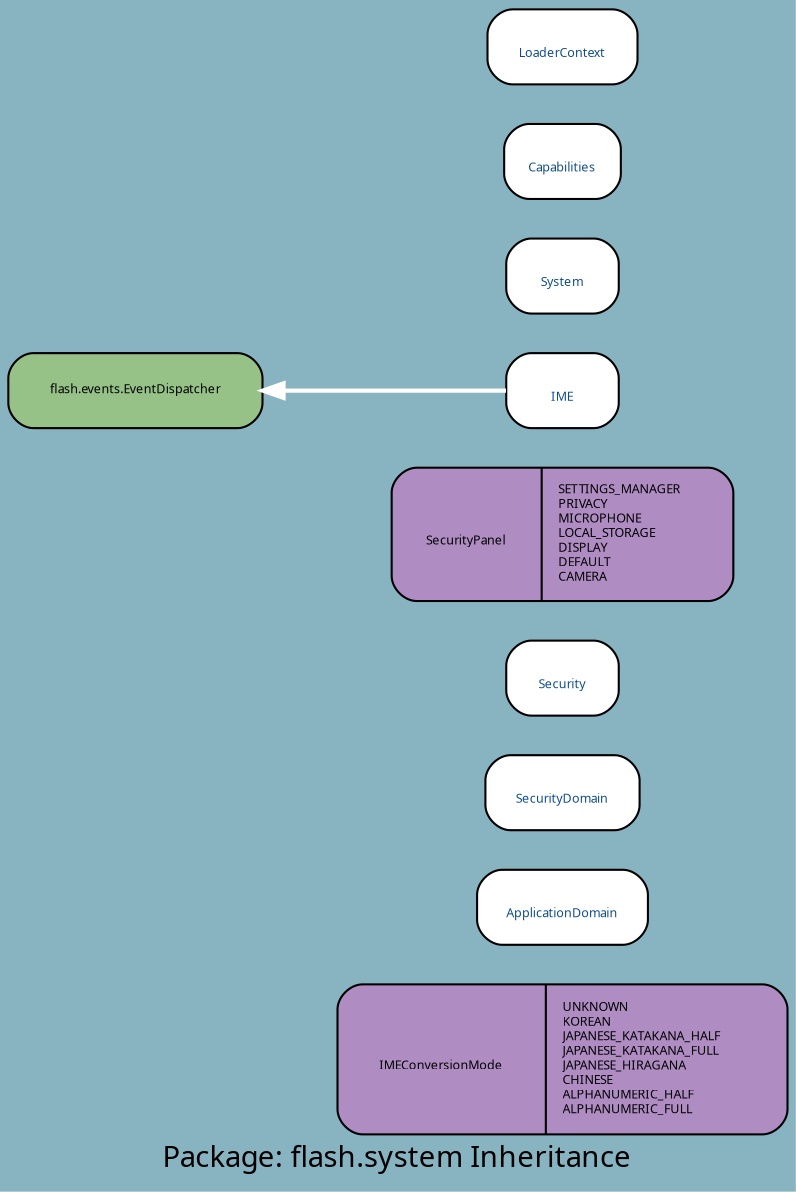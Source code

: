 digraph uml {
	graph [label="Package: flash.system Inheritance", ratio=compress, rankdir=RL, smoothing=avg_dist, overlap=compress, packMode="graph", labelloc=c, fontname="DejaVu Sans Condenesed", fontsize=14, bgcolor="#88B3C1", fontcolor=black];
	node [label="\N", style="rounded,filled", fillcolor="#96c288", fontcolor="#104E8B", fontname="FFF Harmony", fontsize=6, shape=record, color=black];
	edge [fontname=Sans, fontsize=8, minlen="1.2", color=black, fontcolor=black];
	graph [lp="189,12",
		bb="0,0,378,557"];
	"flash.system.IMEConversionMode" [label="{\nIMEConversionMode|UNKNOWN\lKOREAN\lJAPANESE_KATAKANA_HALF\lJAPANESE_KATAKANA_FULL\lJAPANESE_HIRAGANA\lCHINESE\lALPHANUMERIC_H\
ALF\lALPHANUMERIC_FULL\l}", fillcolor="#af8dc3", fontcolor=black, pos="269,61", rects="161,25,251,97 251,25,378,97", width="3.00", height="1.00"];
	"flash.system.ApplicationDomain" [label="{\nApplicationDomain}", fillcolor=white, URL="../types/flash/system/ApplicationDomain.html", tooltip="\nApplicationDomain", portPos=w, pos="269,133", rects="228,115,310,151", width="1.14", height="0.50"];
	"flash.system.SecurityDomain" [label="{\nSecurityDomain}", fillcolor=white, URL="../types/flash/system/SecurityDomain.html", tooltip="\nSecurityDomain", portPos=w, pos="269,187", rects="232,169,306,205", width="1.03", height="0.50"];
	"flash.system.Security" [label="{\nSecurity}", fillcolor=white, URL="../types/flash/system/Security.html", tooltip="\nSecurity", portPos=w, pos="269,241", rects="242,223,296,259", width="0.75", height="0.50"];
	"flash.system.SecurityPanel" [label="{\nSecurityPanel|SETTINGS_MANAGER\lPRIVACY\lMICROPHONE\lLOCAL_STORAGE\lDISPLAY\lDEFAULT\lCAMERA\l}", fillcolor="#af8dc3", fontcolor=black, pos="269,309", rects="187,277,255,341 255,277,351,341", width="2.28", height="0.89"];
	"flash.system.IME" [label="{\nIME}", fillcolor=white, URL="../types/flash/system/IME.html", tooltip="\nIME", portPos=w, pos="269,377", rects="242,359,296,395", width="0.75", height="0.50"];
	"flash.events.EventDispatcher" [fontcolor=black, pos="62,377", rects="1,359,124,395", width="1.69", height="0.50"];
	"flash.system.System" [label="{\nSystem}", fillcolor=white, URL="../types/flash/system/System.html", tooltip="\nSystem", portPos=w, pos="269,431", rects="242,413,296,449", width="0.75", height="0.50"];
	"flash.system.Capabilities" [label="{\nCapabilities}", fillcolor=white, URL="../types/flash/system/Capabilities.html", tooltip="\nCapabilities", portPos=w, pos="269,485", rects="241,467,298,503", width="0.78", height="0.50"];
	"flash.system.LoaderContext" [label="{\nLoaderContext}", fillcolor=white, URL="../types/flash/system/LoaderContext.html", tooltip="\nLoaderContext", portPos=w, pos="269,539", rects="233,521,305,557", width="1.00", height="0.50"];
	"flash.system.IME" -> "flash.events.EventDispatcher" [color=white, style=bold, arrowhead=normal, arrowsize="1.0", pos="e,124,377 242,377 215,377 172,377 134,377"];
}
